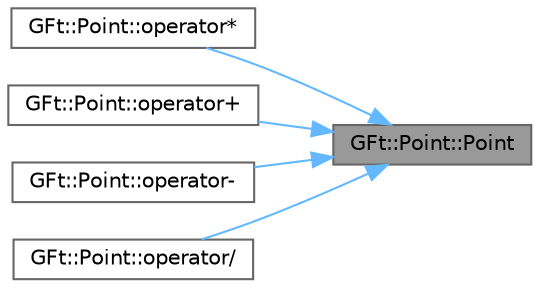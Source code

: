digraph "GFt::Point::Point"
{
 // LATEX_PDF_SIZE
  bgcolor="transparent";
  edge [fontname=Helvetica,fontsize=10,labelfontname=Helvetica,labelfontsize=10];
  node [fontname=Helvetica,fontsize=10,shape=box,height=0.2,width=0.4];
  rankdir="RL";
  Node1 [id="Node000001",label="GFt::Point::Point",height=0.2,width=0.4,color="gray40", fillcolor="grey60", style="filled", fontcolor="black",tooltip="构造函数"];
  Node1 -> Node2 [id="edge1_Node000001_Node000002",dir="back",color="steelblue1",style="solid",tooltip=" "];
  Node2 [id="Node000002",label="GFt::Point::operator*",height=0.2,width=0.4,color="grey40", fillcolor="white", style="filled",URL="$class_g_ft_1_1_point.html#ae1d0251ef2ff3576f2d6d0aa9c685aaf",tooltip="乘法操作符重载"];
  Node1 -> Node3 [id="edge2_Node000001_Node000003",dir="back",color="steelblue1",style="solid",tooltip=" "];
  Node3 [id="Node000003",label="GFt::Point::operator+",height=0.2,width=0.4,color="grey40", fillcolor="white", style="filled",URL="$class_g_ft_1_1_point.html#a5a3be7178170b3a1444c663edec77fe8",tooltip="加法操作符重载"];
  Node1 -> Node4 [id="edge3_Node000001_Node000004",dir="back",color="steelblue1",style="solid",tooltip=" "];
  Node4 [id="Node000004",label="GFt::Point::operator-",height=0.2,width=0.4,color="grey40", fillcolor="white", style="filled",URL="$class_g_ft_1_1_point.html#a4ac28bac3a4a4b1ea589e707b9e78dfb",tooltip="减法操作符重载"];
  Node1 -> Node5 [id="edge4_Node000001_Node000005",dir="back",color="steelblue1",style="solid",tooltip=" "];
  Node5 [id="Node000005",label="GFt::Point::operator/",height=0.2,width=0.4,color="grey40", fillcolor="white", style="filled",URL="$class_g_ft_1_1_point.html#a5ee5472998a85160f7ee8b6c18154c7e",tooltip="除法操作符重载"];
}
